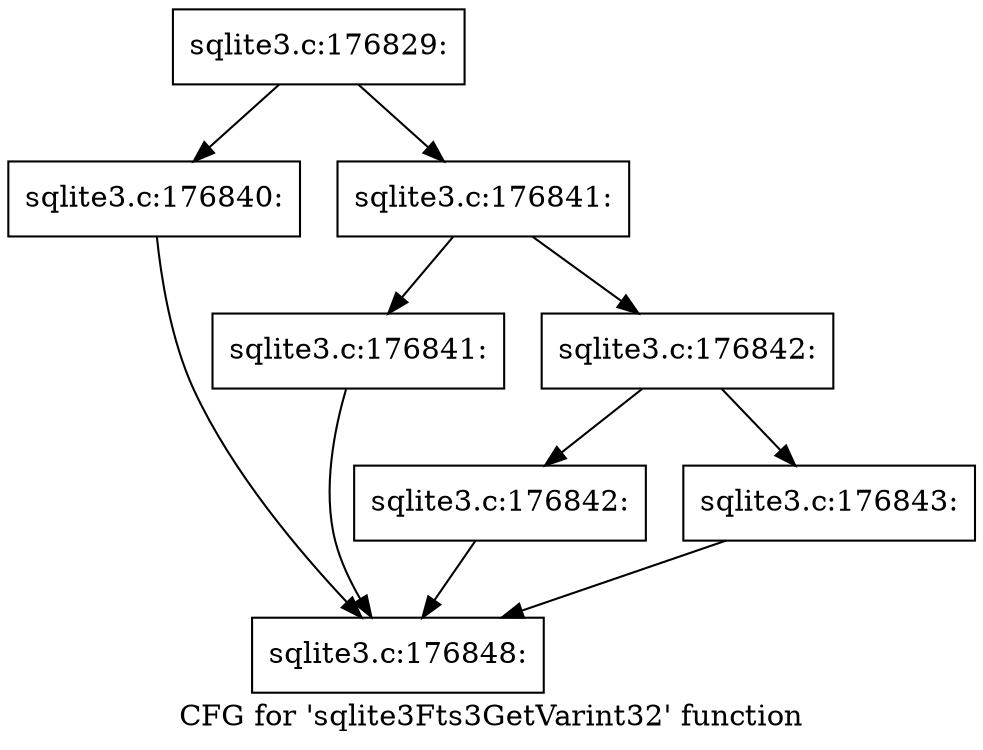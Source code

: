 digraph "CFG for 'sqlite3Fts3GetVarint32' function" {
	label="CFG for 'sqlite3Fts3GetVarint32' function";

	Node0x55c0fab53ad0 [shape=record,label="{sqlite3.c:176829:}"];
	Node0x55c0fab53ad0 -> Node0x55c0fab61060;
	Node0x55c0fab53ad0 -> Node0x55c0fab610b0;
	Node0x55c0fab61060 [shape=record,label="{sqlite3.c:176840:}"];
	Node0x55c0fab61060 -> Node0x55c0fab5ecb0;
	Node0x55c0fab610b0 [shape=record,label="{sqlite3.c:176841:}"];
	Node0x55c0fab610b0 -> Node0x55c0fab61bf0;
	Node0x55c0fab610b0 -> Node0x55c0fab61c40;
	Node0x55c0fab61bf0 [shape=record,label="{sqlite3.c:176841:}"];
	Node0x55c0fab61bf0 -> Node0x55c0fab5ecb0;
	Node0x55c0fab61c40 [shape=record,label="{sqlite3.c:176842:}"];
	Node0x55c0fab61c40 -> Node0x55c0fab62780;
	Node0x55c0fab61c40 -> Node0x55c0fab627d0;
	Node0x55c0fab62780 [shape=record,label="{sqlite3.c:176842:}"];
	Node0x55c0fab62780 -> Node0x55c0fab5ecb0;
	Node0x55c0fab627d0 [shape=record,label="{sqlite3.c:176843:}"];
	Node0x55c0fab627d0 -> Node0x55c0fab5ecb0;
	Node0x55c0fab5ecb0 [shape=record,label="{sqlite3.c:176848:}"];
}
